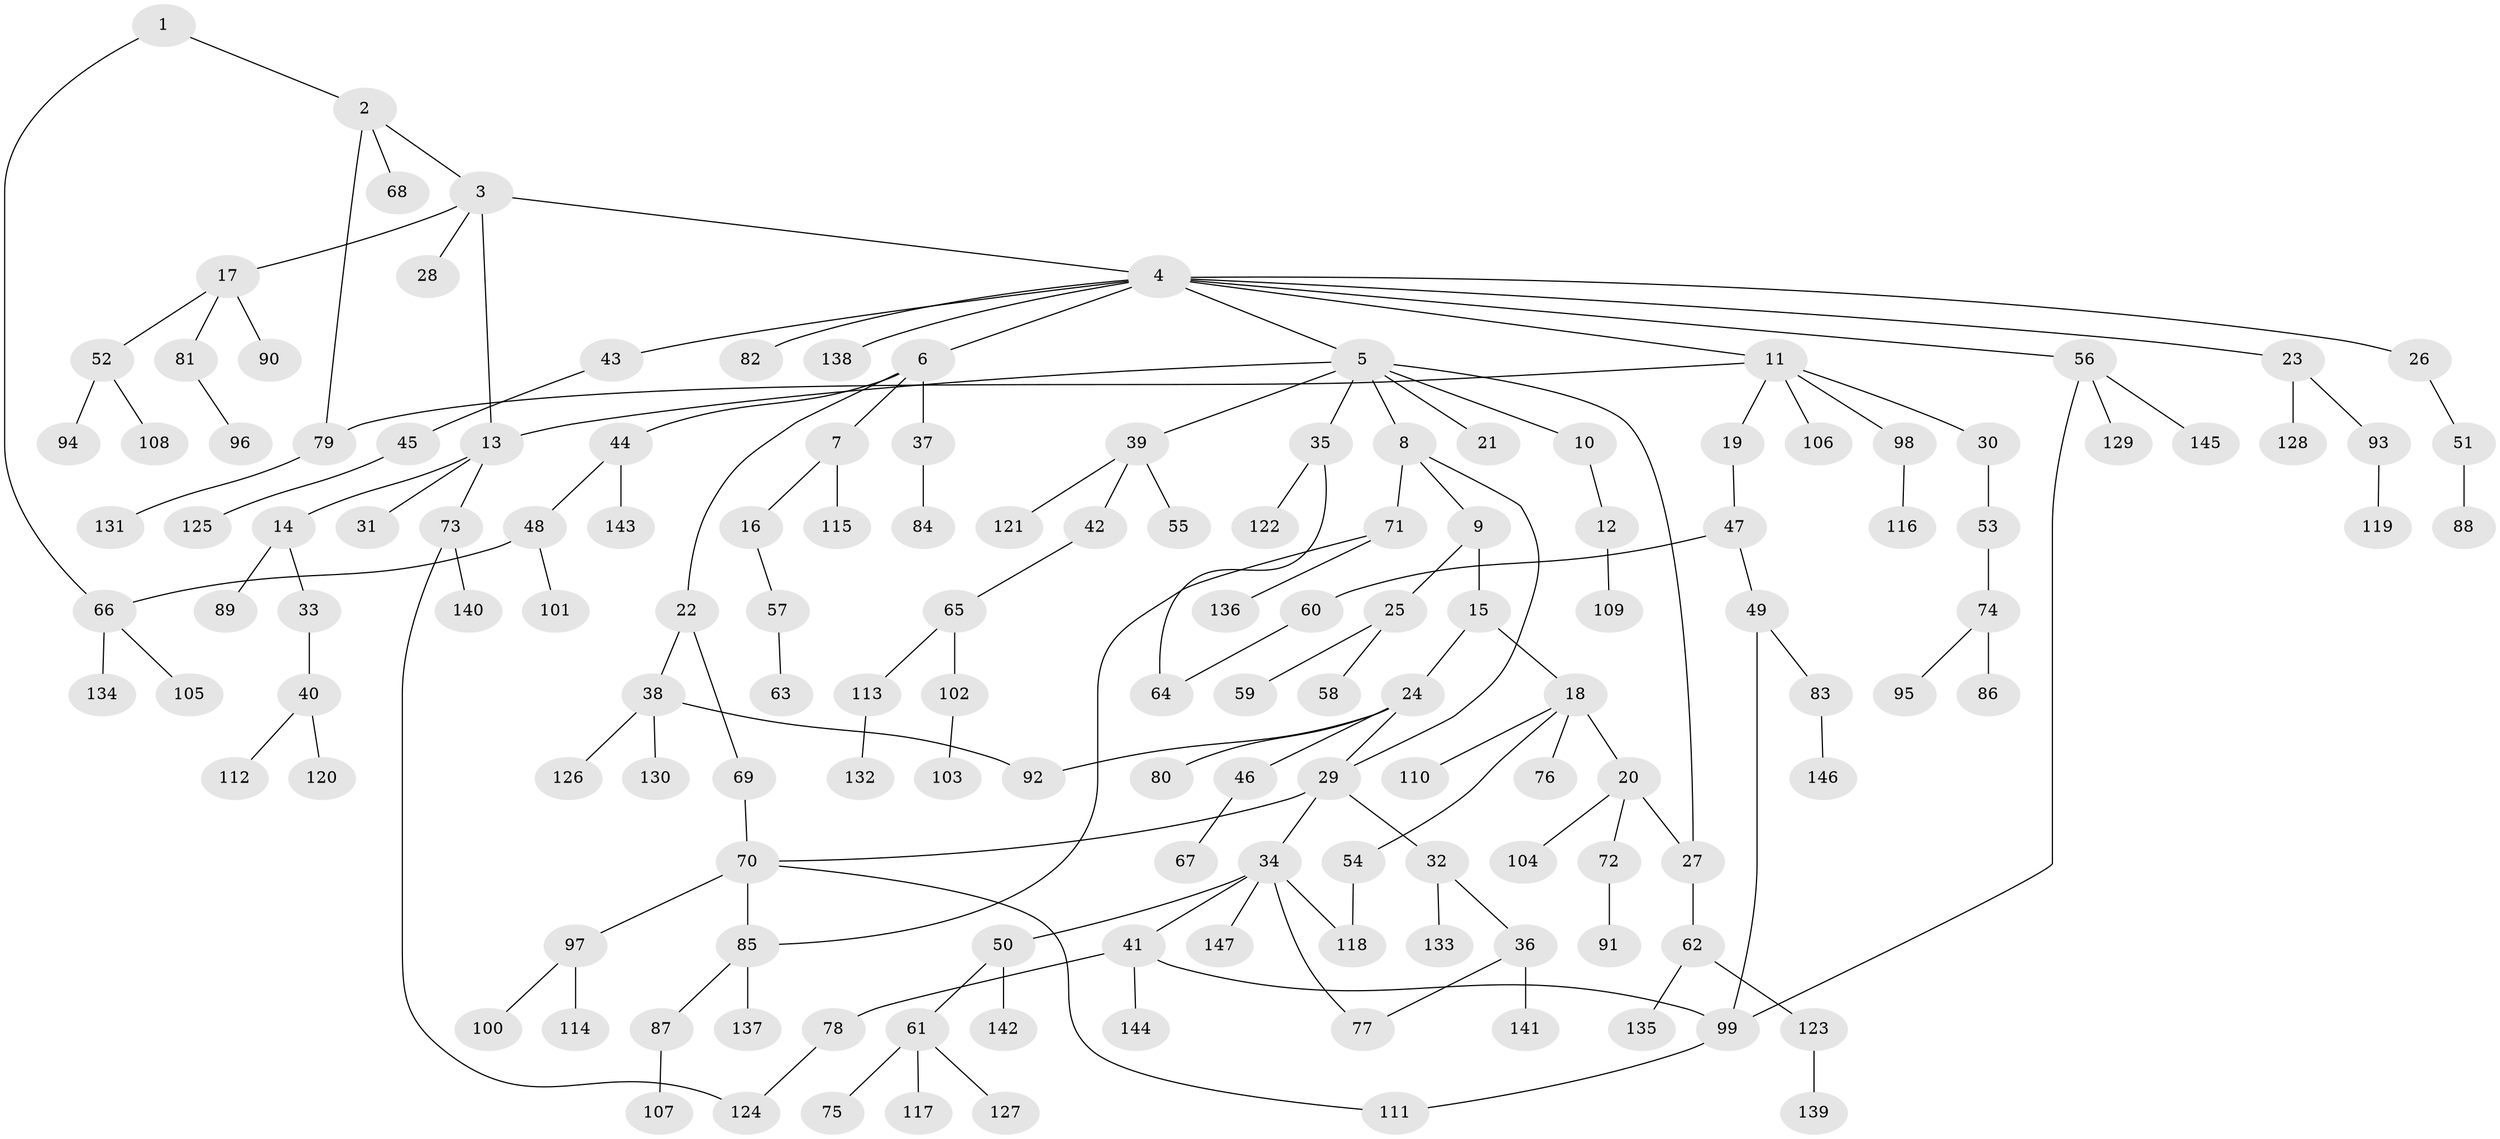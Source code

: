 // coarse degree distribution, {4: 0.08247422680412371, 10: 0.010309278350515464, 8: 0.010309278350515464, 6: 0.030927835051546393, 3: 0.13402061855670103, 5: 0.041237113402061855, 7: 0.010309278350515464, 2: 0.2268041237113402, 1: 0.4536082474226804}
// Generated by graph-tools (version 1.1) at 2025/23/03/03/25 07:23:32]
// undirected, 147 vertices, 161 edges
graph export_dot {
graph [start="1"]
  node [color=gray90,style=filled];
  1;
  2;
  3;
  4;
  5;
  6;
  7;
  8;
  9;
  10;
  11;
  12;
  13;
  14;
  15;
  16;
  17;
  18;
  19;
  20;
  21;
  22;
  23;
  24;
  25;
  26;
  27;
  28;
  29;
  30;
  31;
  32;
  33;
  34;
  35;
  36;
  37;
  38;
  39;
  40;
  41;
  42;
  43;
  44;
  45;
  46;
  47;
  48;
  49;
  50;
  51;
  52;
  53;
  54;
  55;
  56;
  57;
  58;
  59;
  60;
  61;
  62;
  63;
  64;
  65;
  66;
  67;
  68;
  69;
  70;
  71;
  72;
  73;
  74;
  75;
  76;
  77;
  78;
  79;
  80;
  81;
  82;
  83;
  84;
  85;
  86;
  87;
  88;
  89;
  90;
  91;
  92;
  93;
  94;
  95;
  96;
  97;
  98;
  99;
  100;
  101;
  102;
  103;
  104;
  105;
  106;
  107;
  108;
  109;
  110;
  111;
  112;
  113;
  114;
  115;
  116;
  117;
  118;
  119;
  120;
  121;
  122;
  123;
  124;
  125;
  126;
  127;
  128;
  129;
  130;
  131;
  132;
  133;
  134;
  135;
  136;
  137;
  138;
  139;
  140;
  141;
  142;
  143;
  144;
  145;
  146;
  147;
  1 -- 2;
  1 -- 66;
  2 -- 3;
  2 -- 68;
  2 -- 79;
  3 -- 4;
  3 -- 13;
  3 -- 17;
  3 -- 28;
  4 -- 5;
  4 -- 6;
  4 -- 11;
  4 -- 23;
  4 -- 26;
  4 -- 43;
  4 -- 56;
  4 -- 82;
  4 -- 138;
  5 -- 8;
  5 -- 10;
  5 -- 21;
  5 -- 35;
  5 -- 39;
  5 -- 13;
  5 -- 27;
  6 -- 7;
  6 -- 22;
  6 -- 37;
  6 -- 44;
  7 -- 16;
  7 -- 115;
  8 -- 9;
  8 -- 29;
  8 -- 71;
  9 -- 15;
  9 -- 25;
  10 -- 12;
  11 -- 19;
  11 -- 30;
  11 -- 79;
  11 -- 98;
  11 -- 106;
  12 -- 109;
  13 -- 14;
  13 -- 31;
  13 -- 73;
  14 -- 33;
  14 -- 89;
  15 -- 18;
  15 -- 24;
  16 -- 57;
  17 -- 52;
  17 -- 81;
  17 -- 90;
  18 -- 20;
  18 -- 54;
  18 -- 76;
  18 -- 110;
  19 -- 47;
  20 -- 27;
  20 -- 72;
  20 -- 104;
  22 -- 38;
  22 -- 69;
  23 -- 93;
  23 -- 128;
  24 -- 46;
  24 -- 80;
  24 -- 92;
  24 -- 29;
  25 -- 58;
  25 -- 59;
  26 -- 51;
  27 -- 62;
  29 -- 32;
  29 -- 34;
  29 -- 70;
  30 -- 53;
  32 -- 36;
  32 -- 133;
  33 -- 40;
  34 -- 41;
  34 -- 50;
  34 -- 118;
  34 -- 147;
  34 -- 77;
  35 -- 122;
  35 -- 64;
  36 -- 77;
  36 -- 141;
  37 -- 84;
  38 -- 126;
  38 -- 130;
  38 -- 92;
  39 -- 42;
  39 -- 55;
  39 -- 121;
  40 -- 112;
  40 -- 120;
  41 -- 78;
  41 -- 99;
  41 -- 144;
  42 -- 65;
  43 -- 45;
  44 -- 48;
  44 -- 143;
  45 -- 125;
  46 -- 67;
  47 -- 49;
  47 -- 60;
  48 -- 66;
  48 -- 101;
  49 -- 83;
  49 -- 99;
  50 -- 61;
  50 -- 142;
  51 -- 88;
  52 -- 94;
  52 -- 108;
  53 -- 74;
  54 -- 118;
  56 -- 129;
  56 -- 145;
  56 -- 99;
  57 -- 63;
  60 -- 64;
  61 -- 75;
  61 -- 117;
  61 -- 127;
  62 -- 123;
  62 -- 135;
  65 -- 102;
  65 -- 113;
  66 -- 105;
  66 -- 134;
  69 -- 70;
  70 -- 97;
  70 -- 111;
  70 -- 85;
  71 -- 85;
  71 -- 136;
  72 -- 91;
  73 -- 124;
  73 -- 140;
  74 -- 86;
  74 -- 95;
  78 -- 124;
  79 -- 131;
  81 -- 96;
  83 -- 146;
  85 -- 87;
  85 -- 137;
  87 -- 107;
  93 -- 119;
  97 -- 100;
  97 -- 114;
  98 -- 116;
  99 -- 111;
  102 -- 103;
  113 -- 132;
  123 -- 139;
}
